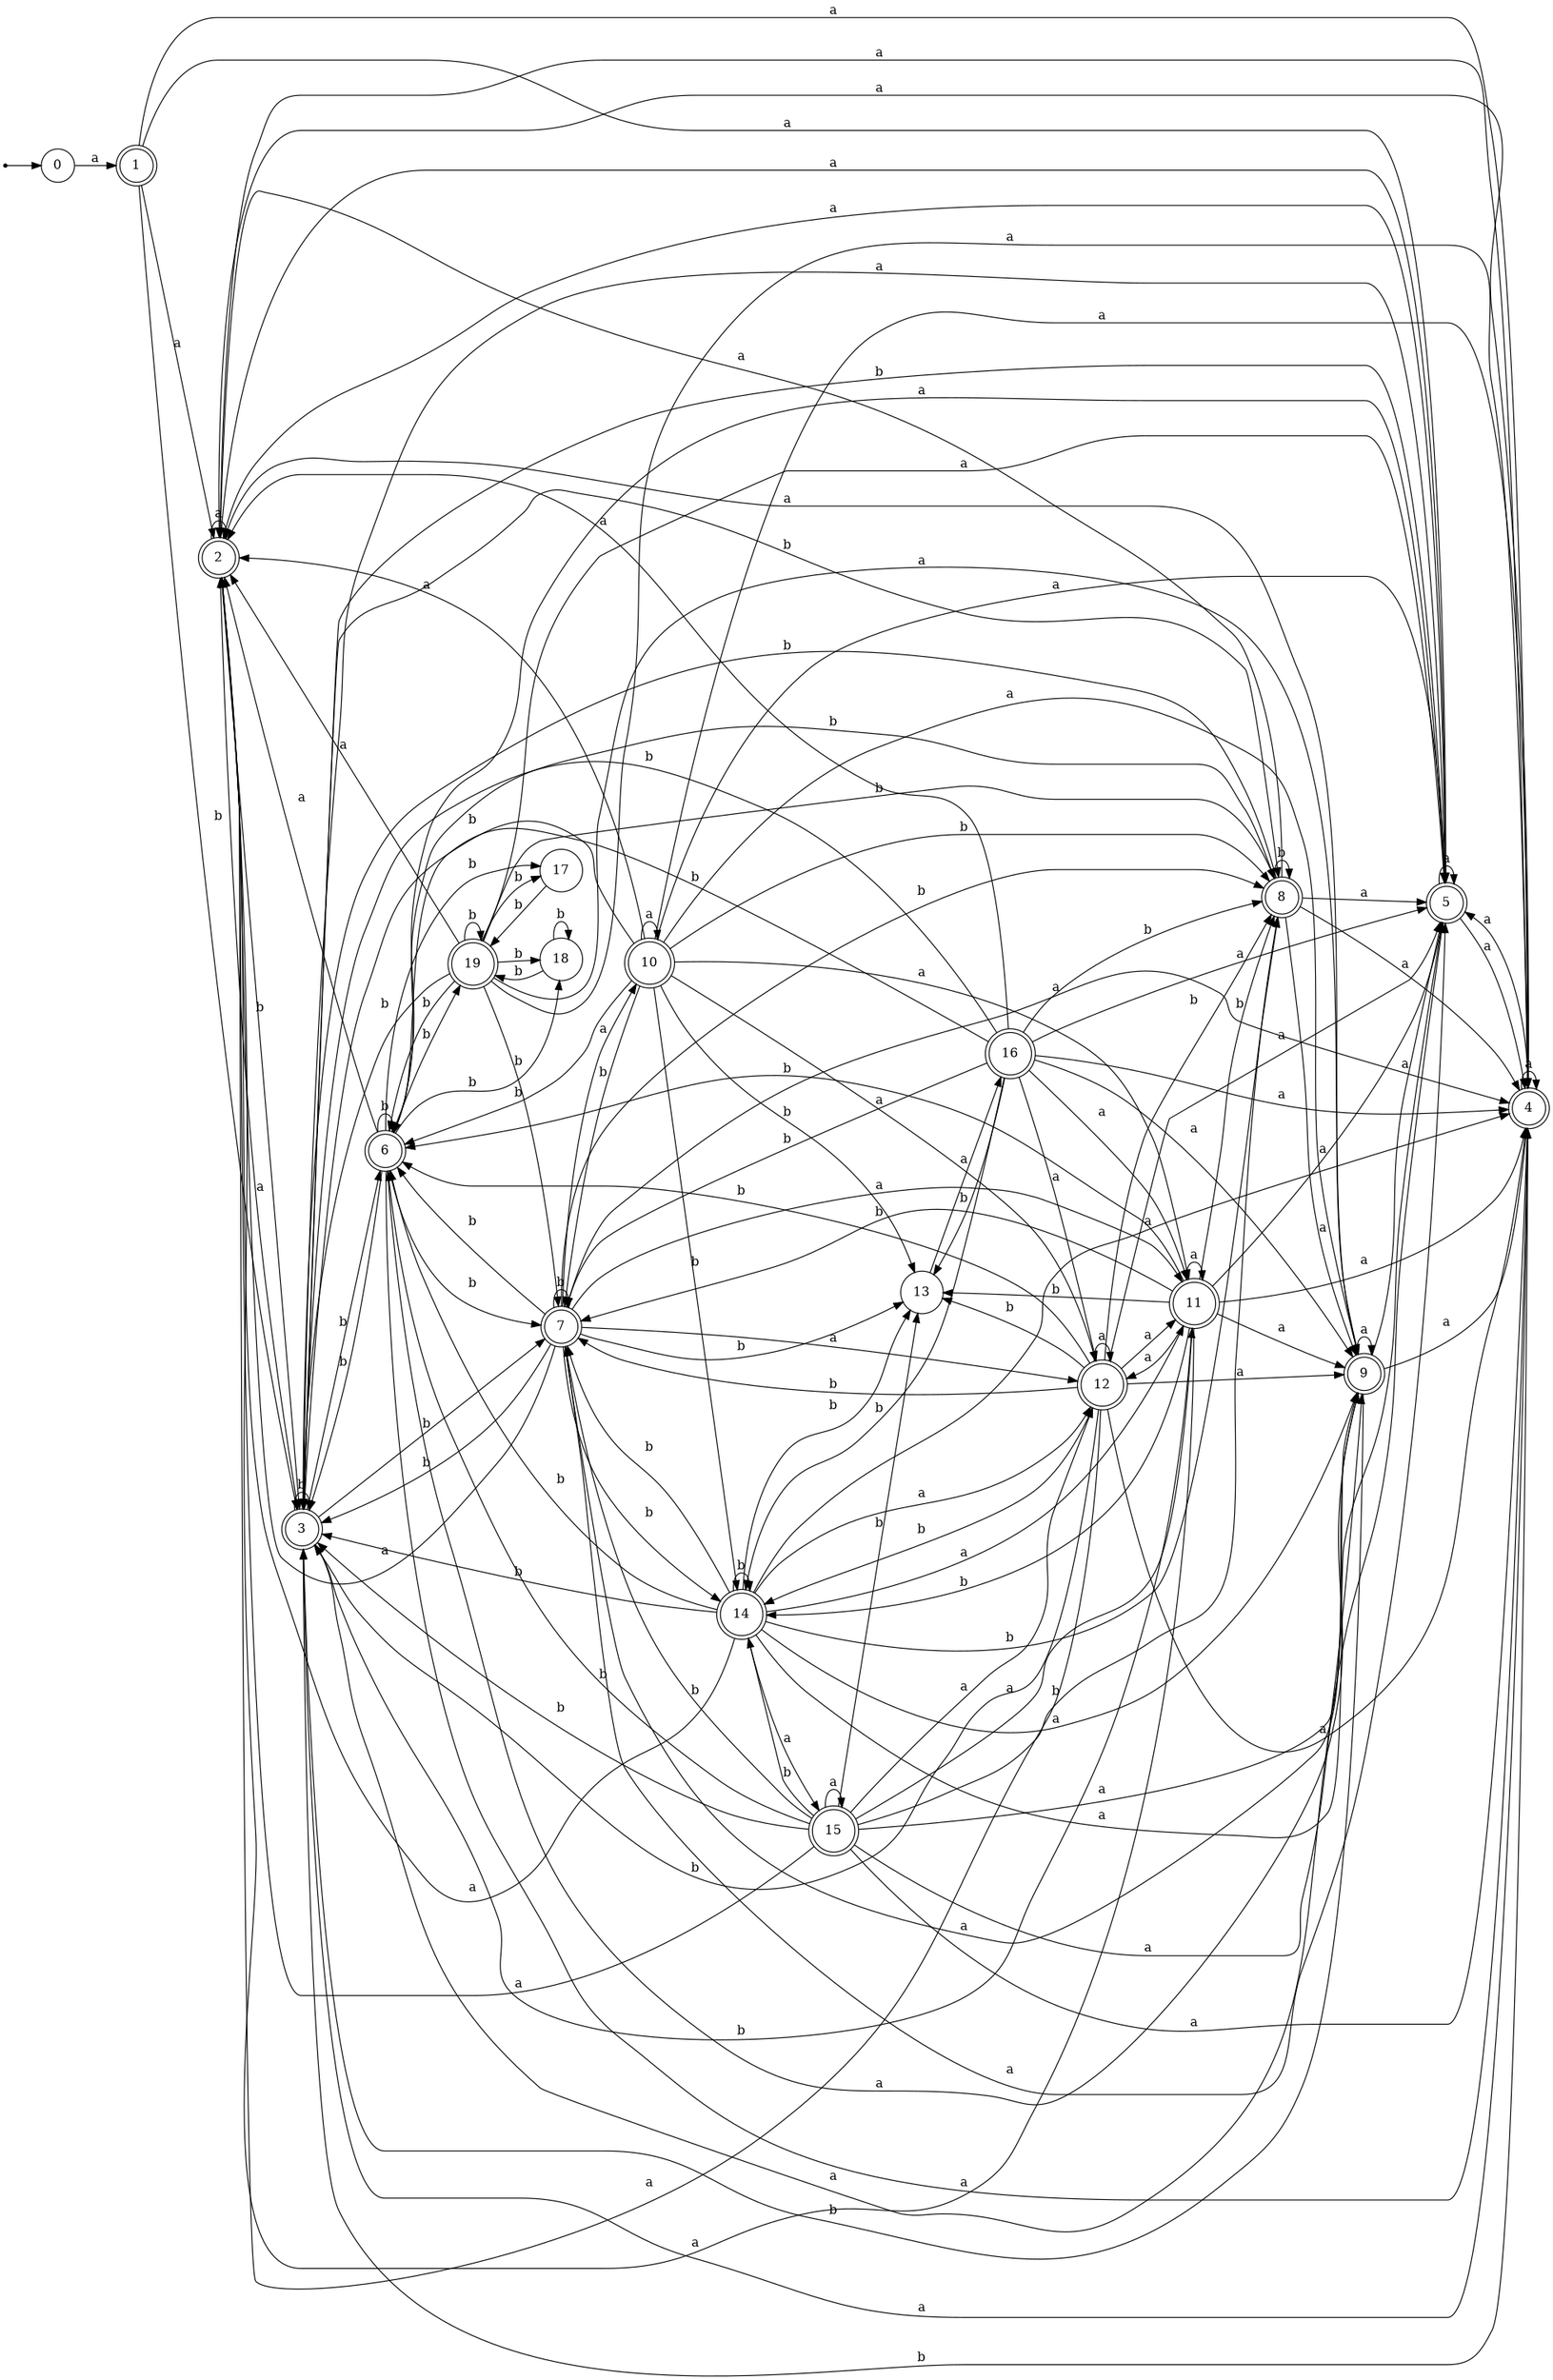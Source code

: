digraph finite_state_machine {
rankdir=LR;
size="20,20";
node [shape = point]; "dummy0"
node [shape = circle]; "0";
"dummy0" -> "0";
node [shape = doublecircle]; "1";node [shape = doublecircle]; "2";node [shape = doublecircle]; "3";node [shape = doublecircle]; "4";node [shape = doublecircle]; "5";node [shape = doublecircle]; "6";node [shape = doublecircle]; "7";node [shape = doublecircle]; "8";node [shape = doublecircle]; "9";node [shape = doublecircle]; "10";node [shape = doublecircle]; "11";node [shape = doublecircle]; "12";node [shape = circle]; "13";
node [shape = doublecircle]; "14";node [shape = doublecircle]; "15";node [shape = doublecircle]; "16";node [shape = circle]; "17";
node [shape = circle]; "18";
node [shape = doublecircle]; "19";"0" -> "1" [label = "a"];
 "1" -> "2" [label = "a"];
 "1" -> "4" [label = "a"];
 "1" -> "5" [label = "a"];
 "1" -> "3" [label = "b"];
 "5" -> "2" [label = "a"];
 "5" -> "4" [label = "a"];
 "5" -> "5" [label = "a"];
 "5" -> "3" [label = "b"];
 "4" -> "2" [label = "a"];
 "4" -> "4" [label = "a"];
 "4" -> "5" [label = "a"];
 "4" -> "3" [label = "b"];
 "3" -> "8" [label = "b"];
 "3" -> "3" [label = "b"];
 "3" -> "6" [label = "b"];
 "3" -> "7" [label = "b"];
 "3" -> "9" [label = "a"];
 "3" -> "2" [label = "a"];
 "3" -> "4" [label = "a"];
 "3" -> "5" [label = "a"];
 "9" -> "9" [label = "a"];
 "9" -> "2" [label = "a"];
 "9" -> "4" [label = "a"];
 "9" -> "5" [label = "a"];
 "9" -> "3" [label = "b"];
 "8" -> "8" [label = "b"];
 "8" -> "3" [label = "b"];
 "8" -> "9" [label = "a"];
 "8" -> "2" [label = "a"];
 "8" -> "4" [label = "a"];
 "8" -> "5" [label = "a"];
 "7" -> "3" [label = "b"];
 "7" -> "6" [label = "b"];
 "7" -> "7" [label = "b"];
 "7" -> "8" [label = "b"];
 "7" -> "13" [label = "b"];
 "7" -> "14" [label = "b"];
 "7" -> "2" [label = "a"];
 "7" -> "4" [label = "a"];
 "7" -> "5" [label = "a"];
 "7" -> "9" [label = "a"];
 "7" -> "10" [label = "a"];
 "7" -> "11" [label = "a"];
 "7" -> "12" [label = "a"];
 "14" -> "3" [label = "b"];
 "14" -> "6" [label = "b"];
 "14" -> "7" [label = "b"];
 "14" -> "8" [label = "b"];
 "14" -> "13" [label = "b"];
 "14" -> "14" [label = "b"];
 "14" -> "2" [label = "a"];
 "14" -> "4" [label = "a"];
 "14" -> "5" [label = "a"];
 "14" -> "9" [label = "a"];
 "14" -> "11" [label = "a"];
 "14" -> "12" [label = "a"];
 "14" -> "15" [label = "a"];
 "15" -> "2" [label = "a"];
 "15" -> "4" [label = "a"];
 "15" -> "5" [label = "a"];
 "15" -> "9" [label = "a"];
 "15" -> "11" [label = "a"];
 "15" -> "12" [label = "a"];
 "15" -> "15" [label = "a"];
 "15" -> "3" [label = "b"];
 "15" -> "6" [label = "b"];
 "15" -> "7" [label = "b"];
 "15" -> "8" [label = "b"];
 "15" -> "13" [label = "b"];
 "15" -> "14" [label = "b"];
 "13" -> "16" [label = "a"];
 "16" -> "3" [label = "b"];
 "16" -> "6" [label = "b"];
 "16" -> "7" [label = "b"];
 "16" -> "8" [label = "b"];
 "16" -> "13" [label = "b"];
 "16" -> "14" [label = "b"];
 "16" -> "2" [label = "a"];
 "16" -> "4" [label = "a"];
 "16" -> "5" [label = "a"];
 "16" -> "9" [label = "a"];
 "16" -> "11" [label = "a"];
 "16" -> "12" [label = "a"];
 "12" -> "2" [label = "a"];
 "12" -> "4" [label = "a"];
 "12" -> "5" [label = "a"];
 "12" -> "9" [label = "a"];
 "12" -> "11" [label = "a"];
 "12" -> "12" [label = "a"];
 "12" -> "3" [label = "b"];
 "12" -> "6" [label = "b"];
 "12" -> "7" [label = "b"];
 "12" -> "8" [label = "b"];
 "12" -> "13" [label = "b"];
 "12" -> "14" [label = "b"];
 "11" -> "2" [label = "a"];
 "11" -> "4" [label = "a"];
 "11" -> "5" [label = "a"];
 "11" -> "9" [label = "a"];
 "11" -> "11" [label = "a"];
 "11" -> "12" [label = "a"];
 "11" -> "3" [label = "b"];
 "11" -> "6" [label = "b"];
 "11" -> "7" [label = "b"];
 "11" -> "8" [label = "b"];
 "11" -> "13" [label = "b"];
 "11" -> "14" [label = "b"];
 "10" -> "2" [label = "a"];
 "10" -> "4" [label = "a"];
 "10" -> "5" [label = "a"];
 "10" -> "9" [label = "a"];
 "10" -> "10" [label = "a"];
 "10" -> "11" [label = "a"];
 "10" -> "12" [label = "a"];
 "10" -> "3" [label = "b"];
 "10" -> "6" [label = "b"];
 "10" -> "7" [label = "b"];
 "10" -> "8" [label = "b"];
 "10" -> "13" [label = "b"];
 "10" -> "14" [label = "b"];
 "6" -> "17" [label = "b"];
 "6" -> "18" [label = "b"];
 "6" -> "3" [label = "b"];
 "6" -> "19" [label = "b"];
 "6" -> "6" [label = "b"];
 "6" -> "7" [label = "b"];
 "6" -> "8" [label = "b"];
 "6" -> "9" [label = "a"];
 "6" -> "2" [label = "a"];
 "6" -> "4" [label = "a"];
 "6" -> "5" [label = "a"];
 "19" -> "17" [label = "b"];
 "19" -> "18" [label = "b"];
 "19" -> "3" [label = "b"];
 "19" -> "19" [label = "b"];
 "19" -> "6" [label = "b"];
 "19" -> "7" [label = "b"];
 "19" -> "8" [label = "b"];
 "19" -> "9" [label = "a"];
 "19" -> "2" [label = "a"];
 "19" -> "4" [label = "a"];
 "19" -> "5" [label = "a"];
 "18" -> "18" [label = "b"];
 "18" -> "19" [label = "b"];
 "17" -> "19" [label = "b"];
 "2" -> "2" [label = "a"];
 "2" -> "4" [label = "a"];
 "2" -> "5" [label = "a"];
 "2" -> "3" [label = "b"];
 }
